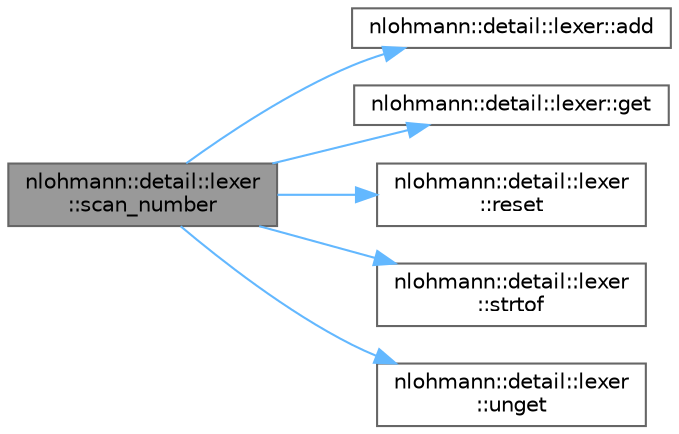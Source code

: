 digraph "nlohmann::detail::lexer::scan_number"
{
 // LATEX_PDF_SIZE
  bgcolor="transparent";
  edge [fontname=Helvetica,fontsize=10,labelfontname=Helvetica,labelfontsize=10];
  node [fontname=Helvetica,fontsize=10,shape=box,height=0.2,width=0.4];
  rankdir="LR";
  Node1 [label="nlohmann::detail::lexer\l::scan_number",height=0.2,width=0.4,color="gray40", fillcolor="grey60", style="filled", fontcolor="black",tooltip="scan a number literal"];
  Node1 -> Node2 [color="steelblue1",style="solid"];
  Node2 [label="nlohmann::detail::lexer::add",height=0.2,width=0.4,color="grey40", fillcolor="white", style="filled",URL="$a01983.html#a36ffc3c33c3aea18291ead7a30fa7cc6",tooltip="add a character to token_buffer"];
  Node1 -> Node3 [color="steelblue1",style="solid"];
  Node3 [label="nlohmann::detail::lexer::get",height=0.2,width=0.4,color="grey40", fillcolor="white", style="filled",URL="$a01983.html#a9cd3e4cf04d19be521beb8868c1a2fc9",tooltip=" "];
  Node1 -> Node4 [color="steelblue1",style="solid"];
  Node4 [label="nlohmann::detail::lexer\l::reset",height=0.2,width=0.4,color="grey40", fillcolor="white", style="filled",URL="$a01983.html#a3bda093837339813916d11fb6e396606",tooltip="reset token_buffer; current character is beginning of token"];
  Node1 -> Node5 [color="steelblue1",style="solid"];
  Node5 [label="nlohmann::detail::lexer\l::strtof",height=0.2,width=0.4,color="grey40", fillcolor="white", style="filled",URL="$a01983.html#a6d3dffb7bb247a7fd7276d49d3a00dc8",tooltip=" "];
  Node1 -> Node6 [color="steelblue1",style="solid"];
  Node6 [label="nlohmann::detail::lexer\l::unget",height=0.2,width=0.4,color="grey40", fillcolor="white", style="filled",URL="$a01983.html#ab5811afe1c3efb0b769f7733b8373c6f",tooltip="unget current character (read it again on next get)"];
}
